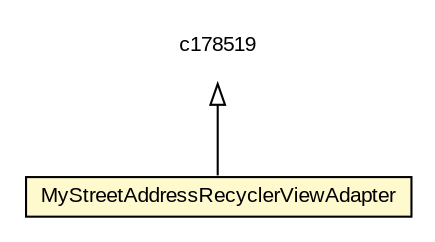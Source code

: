#!/usr/local/bin/dot
#
# Class diagram 
# Generated by UMLGraph version R5_6-24-gf6e263 (http://www.umlgraph.org/)
#

digraph G {
	edge [fontname="arial",fontsize=10,labelfontname="arial",labelfontsize=10];
	node [fontname="arial",fontsize=10,shape=plaintext];
	nodesep=0.25;
	ranksep=0.5;
	// org.osmdroid.samplefragments.layouts.list.MyStreetAddressRecyclerViewAdapter
	c178159 [label=<<table title="org.osmdroid.samplefragments.layouts.list.MyStreetAddressRecyclerViewAdapter" border="0" cellborder="1" cellspacing="0" cellpadding="2" port="p" bgcolor="lemonChiffon" href="./MyStreetAddressRecyclerViewAdapter.html">
		<tr><td><table border="0" cellspacing="0" cellpadding="1">
<tr><td align="center" balign="center"> MyStreetAddressRecyclerViewAdapter </td></tr>
		</table></td></tr>
		</table>>, URL="./MyStreetAddressRecyclerViewAdapter.html", fontname="arial", fontcolor="black", fontsize=10.0];
	//org.osmdroid.samplefragments.layouts.list.MyStreetAddressRecyclerViewAdapter extends <any>
	c178519:p -> c178159:p [dir=back,arrowtail=empty];
}

